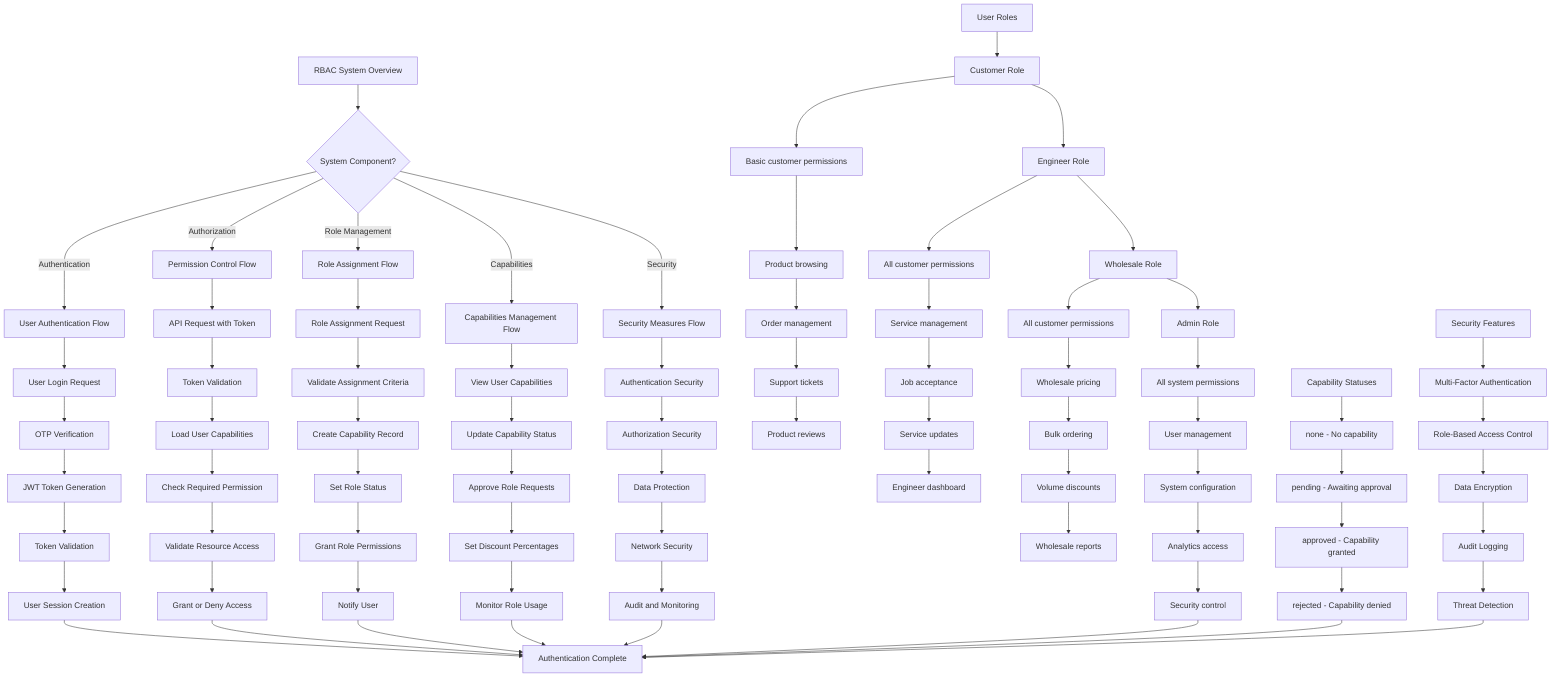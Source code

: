 %% RBAC System Overview
%% View at https://mermaid.live
flowchart TD
  A[RBAC System Overview] --> B{System Component?}
  B -->|Authentication| C[User Authentication Flow]
  B -->|Authorization| D[Permission Control Flow]
  B -->|Role Management| E[Role Assignment Flow]
  B -->|Capabilities| F[Capabilities Management Flow]
  B -->|Security| G[Security Measures Flow]
  
  %% Authentication Flow
  C --> C1[User Login Request]
  C1 --> C2[OTP Verification]
  C2 --> C3[JWT Token Generation]
  C3 --> C4[Token Validation]
  C4 --> C5[User Session Creation]
  
  %% Authorization Flow
  D --> D1[API Request with Token]
  D1 --> D2[Token Validation]
  D2 --> D3[Load User Capabilities]
  D3 --> D4[Check Required Permission]
  D4 --> D5[Validate Resource Access]
  D5 --> D6[Grant or Deny Access]
  
  %% Role Management Flow
  E --> E1[Role Assignment Request]
  E1 --> E2[Validate Assignment Criteria]
  E2 --> E3[Create Capability Record]
  E3 --> E4[Set Role Status]
  E4 --> E5[Grant Role Permissions]
  E5 --> E6[Notify User]
  
  %% Capabilities Management Flow
  F --> F1[View User Capabilities]
  F1 --> F2[Update Capability Status]
  F2 --> F3[Approve Role Requests]
  F3 --> F4[Set Discount Percentages]
  F4 --> F5[Monitor Role Usage]
  
  %% Security Measures Flow
  G --> G1[Authentication Security]
  G1 --> G2[Authorization Security]
  G2 --> G3[Data Protection]
  G3 --> G4[Network Security]
  G4 --> G5[Audit and Monitoring]
  
  %% User Roles
  H[User Roles] --> I[Customer Role]
  I --> J[Engineer Role]
  J --> K[Wholesale Role]
  K --> L[Admin Role]
  
  %% Customer Role
  I --> I1[Basic customer permissions]
  I1 --> I2[Product browsing]
  I2 --> I3[Order management]
  I3 --> I4[Support tickets]
  I4 --> I5[Product reviews]
  
  %% Engineer Role
  J --> J1[All customer permissions]
  J1 --> J2[Service management]
  J2 --> J3[Job acceptance]
  J3 --> J4[Service updates]
  J4 --> J5[Engineer dashboard]
  
  %% Wholesale Role
  K --> K1[All customer permissions]
  K1 --> K2[Wholesale pricing]
  K2 --> K3[Bulk ordering]
  K3 --> K4[Volume discounts]
  K4 --> K5[Wholesale reports]
  
  %% Admin Role
  L --> L1[All system permissions]
  L1 --> L2[User management]
  L2 --> L3[System configuration]
  L3 --> L4[Analytics access]
  L4 --> L5[Security control]
  
  %% Capability Statuses
  M[Capability Statuses] --> N[none - No capability]
  N --> O[pending - Awaiting approval]
  O --> P[approved - Capability granted]
  P --> Q[rejected - Capability denied]
  
  %% Security Features
  R[Security Features] --> S[Multi-Factor Authentication]
  S --> T[Role-Based Access Control]
  T --> U[Data Encryption]
  U --> V[Audit Logging]
  V --> W[Threat Detection]
  
  %% End points
  C5 --> X[Authentication Complete]
  D6 --> X
  E6 --> X
  F5 --> X
  G5 --> X
  L5 --> X
  Q --> X
  W --> X
